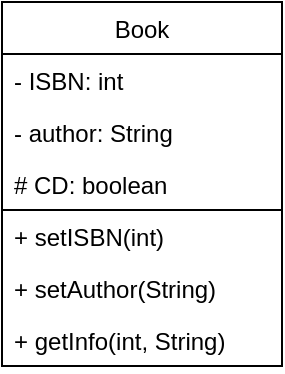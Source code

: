 <mxfile version="13.8.0" type="github">
  <diagram id="C5RBs43oDa-KdzZeNtuy" name="Page-1">
    <mxGraphModel dx="350" dy="512" grid="1" gridSize="10" guides="1" tooltips="1" connect="1" arrows="1" fold="1" page="1" pageScale="1" pageWidth="827" pageHeight="1169" math="0" shadow="0">
      <root>
        <mxCell id="WIyWlLk6GJQsqaUBKTNV-0" />
        <mxCell id="WIyWlLk6GJQsqaUBKTNV-1" parent="WIyWlLk6GJQsqaUBKTNV-0" />
        <mxCell id="5cFojUvyqo09gkGNKKq0-0" value="Book" style="swimlane;fontStyle=0;childLayout=stackLayout;horizontal=1;startSize=26;fillColor=none;horizontalStack=0;resizeParent=1;resizeParentMax=0;resizeLast=0;collapsible=1;marginBottom=0;" vertex="1" parent="WIyWlLk6GJQsqaUBKTNV-1">
          <mxGeometry x="20" y="110" width="140" height="182" as="geometry" />
        </mxCell>
        <mxCell id="5cFojUvyqo09gkGNKKq0-1" value="- ISBN: int" style="text;strokeColor=none;fillColor=none;align=left;verticalAlign=top;spacingLeft=4;spacingRight=4;overflow=hidden;rotatable=0;points=[[0,0.5],[1,0.5]];portConstraint=eastwest;" vertex="1" parent="5cFojUvyqo09gkGNKKq0-0">
          <mxGeometry y="26" width="140" height="26" as="geometry" />
        </mxCell>
        <mxCell id="5cFojUvyqo09gkGNKKq0-2" value="- author: String" style="text;strokeColor=none;fillColor=none;align=left;verticalAlign=top;spacingLeft=4;spacingRight=4;overflow=hidden;rotatable=0;points=[[0,0.5],[1,0.5]];portConstraint=eastwest;" vertex="1" parent="5cFojUvyqo09gkGNKKq0-0">
          <mxGeometry y="52" width="140" height="26" as="geometry" />
        </mxCell>
        <mxCell id="5cFojUvyqo09gkGNKKq0-3" value="# CD: boolean" style="text;strokeColor=none;fillColor=none;align=left;verticalAlign=top;spacingLeft=4;spacingRight=4;overflow=hidden;rotatable=0;points=[[0,0.5],[1,0.5]];portConstraint=eastwest;" vertex="1" parent="5cFojUvyqo09gkGNKKq0-0">
          <mxGeometry y="78" width="140" height="26" as="geometry" />
        </mxCell>
        <mxCell id="5cFojUvyqo09gkGNKKq0-11" value="" style="swimlane;fontStyle=0;childLayout=stackLayout;horizontal=1;startSize=0;fillColor=none;horizontalStack=0;resizeParent=1;resizeParentMax=0;resizeLast=0;collapsible=1;marginBottom=0;" vertex="1" parent="5cFojUvyqo09gkGNKKq0-0">
          <mxGeometry y="104" width="140" height="78" as="geometry">
            <mxRectangle x="110" y="260" width="50" height="40" as="alternateBounds" />
          </mxGeometry>
        </mxCell>
        <mxCell id="5cFojUvyqo09gkGNKKq0-13" value="+ setISBN(int)" style="text;strokeColor=none;fillColor=none;align=left;verticalAlign=top;spacingLeft=4;spacingRight=4;overflow=hidden;rotatable=0;points=[[0,0.5],[1,0.5]];portConstraint=eastwest;" vertex="1" parent="5cFojUvyqo09gkGNKKq0-11">
          <mxGeometry width="140" height="26" as="geometry" />
        </mxCell>
        <mxCell id="5cFojUvyqo09gkGNKKq0-14" value="+ setAuthor(String)" style="text;strokeColor=none;fillColor=none;align=left;verticalAlign=top;spacingLeft=4;spacingRight=4;overflow=hidden;rotatable=0;points=[[0,0.5],[1,0.5]];portConstraint=eastwest;" vertex="1" parent="5cFojUvyqo09gkGNKKq0-11">
          <mxGeometry y="26" width="140" height="26" as="geometry" />
        </mxCell>
        <mxCell id="5cFojUvyqo09gkGNKKq0-15" value="+ getInfo(int, String)" style="text;strokeColor=none;fillColor=none;align=left;verticalAlign=top;spacingLeft=4;spacingRight=4;overflow=hidden;rotatable=0;points=[[0,0.5],[1,0.5]];portConstraint=eastwest;" vertex="1" parent="5cFojUvyqo09gkGNKKq0-11">
          <mxGeometry y="52" width="140" height="26" as="geometry" />
        </mxCell>
      </root>
    </mxGraphModel>
  </diagram>
</mxfile>
